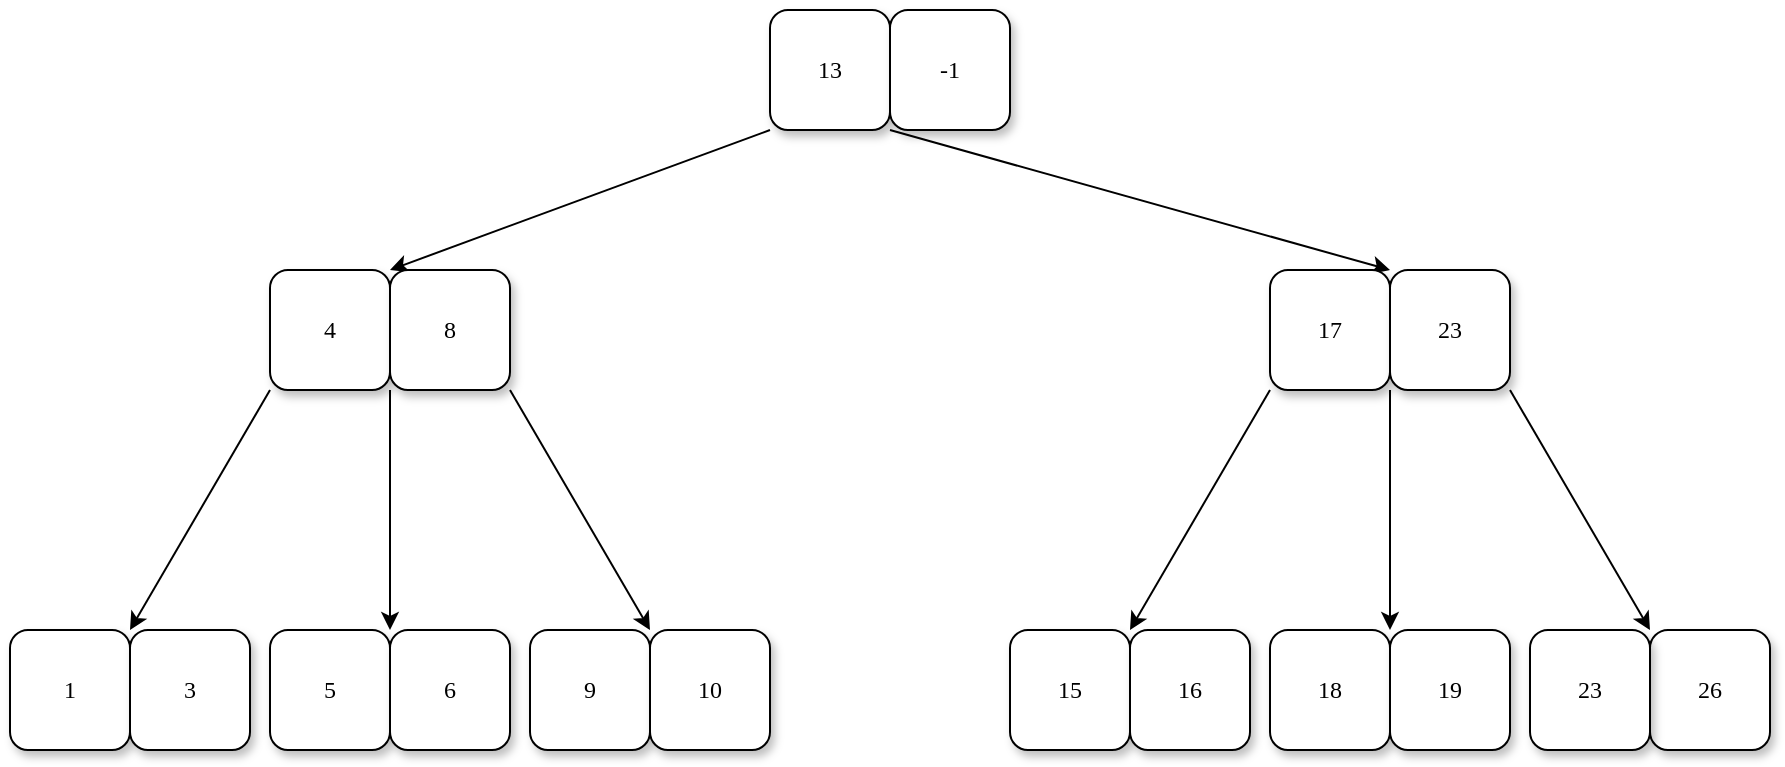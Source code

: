 <mxfile version="20.0.3" type="device"><diagram name="Page-1" id="10a91c8b-09ff-31b1-d368-03940ed4cc9e"><mxGraphModel dx="1316" dy="601" grid="1" gridSize="10" guides="1" tooltips="1" connect="1" arrows="1" fold="1" page="1" pageScale="1" pageWidth="1100" pageHeight="850" background="none" math="0" shadow="0"><root><mxCell id="0"/><mxCell id="1" parent="0"/><mxCell id="Vjuxo-9U-NQkb1ozO8ov-33" style="edgeStyle=none;rounded=0;orthogonalLoop=1;jettySize=auto;html=1;exitX=0;exitY=1;exitDx=0;exitDy=0;entryX=0;entryY=0;entryDx=0;entryDy=0;" edge="1" parent="1" source="62893188c0fa7362-1" target="Vjuxo-9U-NQkb1ozO8ov-2"><mxGeometry relative="1" as="geometry"/></mxCell><mxCell id="Vjuxo-9U-NQkb1ozO8ov-36" style="edgeStyle=none;rounded=0;orthogonalLoop=1;jettySize=auto;html=1;exitX=1;exitY=1;exitDx=0;exitDy=0;entryX=0;entryY=0;entryDx=0;entryDy=0;" edge="1" parent="1" source="62893188c0fa7362-1"><mxGeometry relative="1" as="geometry"><mxPoint x="810" y="140" as="targetPoint"/></mxGeometry></mxCell><mxCell id="62893188c0fa7362-1" value="13" style="whiteSpace=wrap;html=1;rounded=1;shadow=1;labelBackgroundColor=none;strokeWidth=1;fontFamily=Verdana;fontSize=12;align=center;" parent="1" vertex="1"><mxGeometry x="500" y="10" width="60" height="60" as="geometry"/></mxCell><mxCell id="Vjuxo-9U-NQkb1ozO8ov-26" style="edgeStyle=none;rounded=0;orthogonalLoop=1;jettySize=auto;html=1;exitX=0;exitY=1;exitDx=0;exitDy=0;entryX=1;entryY=0;entryDx=0;entryDy=0;" edge="1" parent="1" source="Vjuxo-9U-NQkb1ozO8ov-1" target="Vjuxo-9U-NQkb1ozO8ov-11"><mxGeometry relative="1" as="geometry"/></mxCell><mxCell id="Vjuxo-9U-NQkb1ozO8ov-28" style="edgeStyle=none;rounded=0;orthogonalLoop=1;jettySize=auto;html=1;exitX=1;exitY=1;exitDx=0;exitDy=0;entryX=0;entryY=0;entryDx=0;entryDy=0;" edge="1" parent="1" source="Vjuxo-9U-NQkb1ozO8ov-1" target="Vjuxo-9U-NQkb1ozO8ov-14"><mxGeometry relative="1" as="geometry"/></mxCell><mxCell id="Vjuxo-9U-NQkb1ozO8ov-1" value="4" style="whiteSpace=wrap;html=1;rounded=1;shadow=1;labelBackgroundColor=none;strokeWidth=1;fontFamily=Verdana;fontSize=12;align=center;" vertex="1" parent="1"><mxGeometry x="250" y="140" width="60" height="60" as="geometry"/></mxCell><mxCell id="Vjuxo-9U-NQkb1ozO8ov-29" style="edgeStyle=none;rounded=0;orthogonalLoop=1;jettySize=auto;html=1;exitX=1;exitY=1;exitDx=0;exitDy=0;entryX=1;entryY=0;entryDx=0;entryDy=0;" edge="1" parent="1" source="Vjuxo-9U-NQkb1ozO8ov-2" target="Vjuxo-9U-NQkb1ozO8ov-15"><mxGeometry relative="1" as="geometry"/></mxCell><mxCell id="Vjuxo-9U-NQkb1ozO8ov-2" value="8" style="whiteSpace=wrap;html=1;rounded=1;shadow=1;labelBackgroundColor=none;strokeWidth=1;fontFamily=Verdana;fontSize=12;align=center;" vertex="1" parent="1"><mxGeometry x="310" y="140" width="60" height="60" as="geometry"/></mxCell><mxCell id="Vjuxo-9U-NQkb1ozO8ov-30" style="edgeStyle=none;rounded=0;orthogonalLoop=1;jettySize=auto;html=1;exitX=0;exitY=1;exitDx=0;exitDy=0;entryX=0;entryY=0;entryDx=0;entryDy=0;" edge="1" parent="1" source="Vjuxo-9U-NQkb1ozO8ov-3" target="Vjuxo-9U-NQkb1ozO8ov-18"><mxGeometry relative="1" as="geometry"/></mxCell><mxCell id="Vjuxo-9U-NQkb1ozO8ov-31" style="edgeStyle=none;rounded=0;orthogonalLoop=1;jettySize=auto;html=1;exitX=1;exitY=1;exitDx=0;exitDy=0;entryX=0;entryY=0;entryDx=0;entryDy=0;" edge="1" parent="1" source="Vjuxo-9U-NQkb1ozO8ov-3" target="Vjuxo-9U-NQkb1ozO8ov-20"><mxGeometry relative="1" as="geometry"/></mxCell><mxCell id="Vjuxo-9U-NQkb1ozO8ov-3" value="17" style="whiteSpace=wrap;html=1;rounded=1;shadow=1;labelBackgroundColor=none;strokeWidth=1;fontFamily=Verdana;fontSize=12;align=center;" vertex="1" parent="1"><mxGeometry x="750" y="140" width="60" height="60" as="geometry"/></mxCell><mxCell id="Vjuxo-9U-NQkb1ozO8ov-32" style="edgeStyle=none;rounded=0;orthogonalLoop=1;jettySize=auto;html=1;exitX=1;exitY=1;exitDx=0;exitDy=0;entryX=0;entryY=0;entryDx=0;entryDy=0;" edge="1" parent="1" target="Vjuxo-9U-NQkb1ozO8ov-22"><mxGeometry relative="1" as="geometry"><mxPoint x="870" y="200" as="sourcePoint"/></mxGeometry></mxCell><mxCell id="Vjuxo-9U-NQkb1ozO8ov-11" value="1" style="whiteSpace=wrap;html=1;rounded=1;shadow=1;labelBackgroundColor=none;strokeWidth=1;fontFamily=Verdana;fontSize=12;align=center;" vertex="1" parent="1"><mxGeometry x="120" y="320" width="60" height="60" as="geometry"/></mxCell><mxCell id="Vjuxo-9U-NQkb1ozO8ov-12" value="3" style="whiteSpace=wrap;html=1;rounded=1;shadow=1;labelBackgroundColor=none;strokeWidth=1;fontFamily=Verdana;fontSize=12;align=center;" vertex="1" parent="1"><mxGeometry x="180" y="320" width="60" height="60" as="geometry"/></mxCell><mxCell id="Vjuxo-9U-NQkb1ozO8ov-13" value="5" style="whiteSpace=wrap;html=1;rounded=1;shadow=1;labelBackgroundColor=none;strokeWidth=1;fontFamily=Verdana;fontSize=12;align=center;" vertex="1" parent="1"><mxGeometry x="250" y="320" width="60" height="60" as="geometry"/></mxCell><mxCell id="Vjuxo-9U-NQkb1ozO8ov-14" value="6" style="whiteSpace=wrap;html=1;rounded=1;shadow=1;labelBackgroundColor=none;strokeWidth=1;fontFamily=Verdana;fontSize=12;align=center;" vertex="1" parent="1"><mxGeometry x="310" y="320" width="60" height="60" as="geometry"/></mxCell><mxCell id="Vjuxo-9U-NQkb1ozO8ov-15" value="9" style="whiteSpace=wrap;html=1;rounded=1;shadow=1;labelBackgroundColor=none;strokeWidth=1;fontFamily=Verdana;fontSize=12;align=center;" vertex="1" parent="1"><mxGeometry x="380" y="320" width="60" height="60" as="geometry"/></mxCell><mxCell id="Vjuxo-9U-NQkb1ozO8ov-16" value="10" style="whiteSpace=wrap;html=1;rounded=1;shadow=1;labelBackgroundColor=none;strokeWidth=1;fontFamily=Verdana;fontSize=12;align=center;" vertex="1" parent="1"><mxGeometry x="440" y="320" width="60" height="60" as="geometry"/></mxCell><mxCell id="Vjuxo-9U-NQkb1ozO8ov-17" value="15" style="whiteSpace=wrap;html=1;rounded=1;shadow=1;labelBackgroundColor=none;strokeWidth=1;fontFamily=Verdana;fontSize=12;align=center;" vertex="1" parent="1"><mxGeometry x="620" y="320" width="60" height="60" as="geometry"/></mxCell><mxCell id="Vjuxo-9U-NQkb1ozO8ov-18" value="16" style="whiteSpace=wrap;html=1;rounded=1;shadow=1;labelBackgroundColor=none;strokeWidth=1;fontFamily=Verdana;fontSize=12;align=center;" vertex="1" parent="1"><mxGeometry x="680" y="320" width="60" height="60" as="geometry"/></mxCell><mxCell id="Vjuxo-9U-NQkb1ozO8ov-19" value="18" style="whiteSpace=wrap;html=1;rounded=1;shadow=1;labelBackgroundColor=none;strokeWidth=1;fontFamily=Verdana;fontSize=12;align=center;" vertex="1" parent="1"><mxGeometry x="750" y="320" width="60" height="60" as="geometry"/></mxCell><mxCell id="Vjuxo-9U-NQkb1ozO8ov-20" value="19" style="whiteSpace=wrap;html=1;rounded=1;shadow=1;labelBackgroundColor=none;strokeWidth=1;fontFamily=Verdana;fontSize=12;align=center;" vertex="1" parent="1"><mxGeometry x="810" y="320" width="60" height="60" as="geometry"/></mxCell><mxCell id="Vjuxo-9U-NQkb1ozO8ov-22" value="26" style="whiteSpace=wrap;html=1;rounded=1;shadow=1;labelBackgroundColor=none;strokeWidth=1;fontFamily=Verdana;fontSize=12;align=center;" vertex="1" parent="1"><mxGeometry x="940" y="320" width="60" height="60" as="geometry"/></mxCell><mxCell id="Vjuxo-9U-NQkb1ozO8ov-35" value="-1" style="whiteSpace=wrap;html=1;rounded=1;shadow=1;labelBackgroundColor=none;strokeWidth=1;fontFamily=Verdana;fontSize=12;align=center;" vertex="1" parent="1"><mxGeometry x="560" y="10" width="60" height="60" as="geometry"/></mxCell><mxCell id="Vjuxo-9U-NQkb1ozO8ov-38" value="23" style="whiteSpace=wrap;html=1;rounded=1;shadow=1;labelBackgroundColor=none;strokeWidth=1;fontFamily=Verdana;fontSize=12;align=center;" vertex="1" parent="1"><mxGeometry x="810" y="140" width="60" height="60" as="geometry"/></mxCell><mxCell id="Vjuxo-9U-NQkb1ozO8ov-39" value="23" style="whiteSpace=wrap;html=1;rounded=1;shadow=1;labelBackgroundColor=none;strokeWidth=1;fontFamily=Verdana;fontSize=12;align=center;" vertex="1" parent="1"><mxGeometry x="880" y="320" width="60" height="60" as="geometry"/></mxCell></root></mxGraphModel></diagram></mxfile>